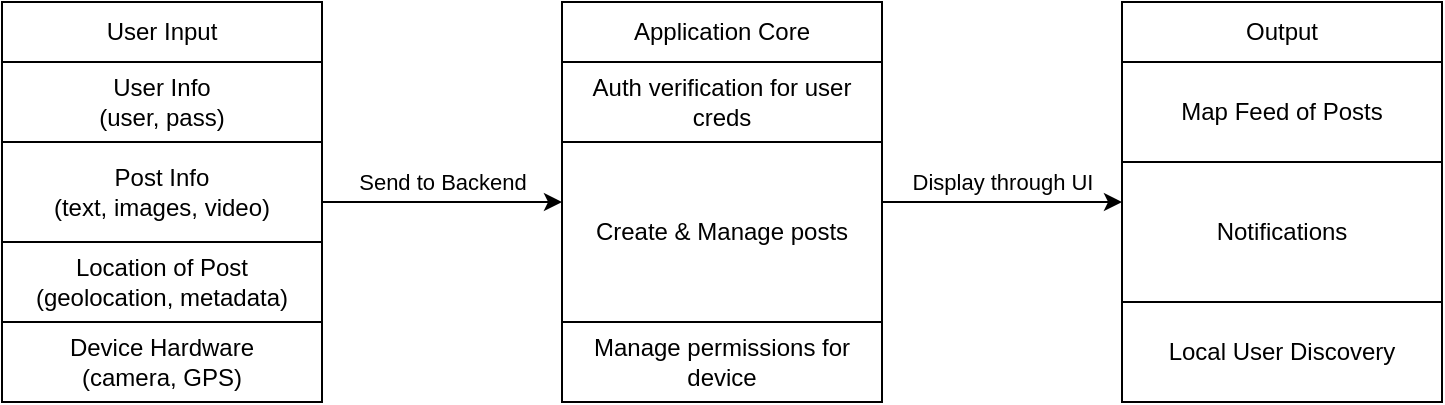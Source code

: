 <mxfile version="28.2.4">
  <diagram name="Page-1" id="UAXPRBSMlVz8UvEeHbpC">
    <mxGraphModel dx="800" dy="602" grid="1" gridSize="10" guides="1" tooltips="1" connect="1" arrows="1" fold="1" page="1" pageScale="1" pageWidth="850" pageHeight="1100" background="light-dark(#FFFFFF,#FFFFFF)" math="0" shadow="0">
      <root>
        <mxCell id="0" />
        <mxCell id="1" parent="0" />
        <mxCell id="o0Aq0cgtpdld315TeTkO-14" value="Send to Backend" style="edgeStyle=orthogonalEdgeStyle;rounded=0;orthogonalLoop=1;jettySize=auto;html=1;exitX=1;exitY=0.5;exitDx=0;exitDy=0;fontColor=light-dark(#000000,#000000);strokeColor=light-dark(#000000,#000000);labelBackgroundColor=none;spacingTop=-20;spacing=0;" edge="1" parent="1" source="o0Aq0cgtpdld315TeTkO-6" target="o0Aq0cgtpdld315TeTkO-10">
          <mxGeometry relative="1" as="geometry" />
        </mxCell>
        <mxCell id="o0Aq0cgtpdld315TeTkO-6" value="&lt;div&gt;User Input&lt;/div&gt;" style="swimlane;fontStyle=0;childLayout=stackLayout;horizontal=1;startSize=30;horizontalStack=0;resizeParent=1;resizeParentMax=0;resizeLast=0;collapsible=1;marginBottom=0;whiteSpace=wrap;html=1;fillColor=light-dark(#FFFFFF,#A7A7A7);strokeColor=light-dark(#000000,#000000);swimlaneFillColor=none;fontColor=light-dark(#000000,#060606);" vertex="1" parent="1">
          <mxGeometry x="40" y="160" width="160" height="200" as="geometry">
            <mxRectangle x="40" y="160" width="90" height="30" as="alternateBounds" />
          </mxGeometry>
        </mxCell>
        <mxCell id="o0Aq0cgtpdld315TeTkO-7" value="&lt;div&gt;User Info&lt;/div&gt;&lt;div&gt;(user, pass)&lt;/div&gt;" style="text;strokeColor=light-dark(#000000,#000000);fillColor=light-dark(#FFFFFF,#FCFCFC);align=center;verticalAlign=middle;spacingLeft=4;spacingRight=4;overflow=hidden;points=[[0,0.5],[1,0.5]];portConstraint=eastwest;rotatable=0;whiteSpace=wrap;html=1;fontColor=light-dark(#000000,#060606);" vertex="1" parent="o0Aq0cgtpdld315TeTkO-6">
          <mxGeometry y="30" width="160" height="40" as="geometry" />
        </mxCell>
        <mxCell id="o0Aq0cgtpdld315TeTkO-8" value="&lt;div&gt;Post Info&lt;/div&gt;&lt;div&gt;(text, images, video)&lt;/div&gt;" style="text;strokeColor=light-dark(#000000,#000000);fillColor=light-dark(#FFFFFF,#FCFCFC);align=center;verticalAlign=middle;spacingLeft=4;spacingRight=4;overflow=hidden;points=[[0,0.5],[1,0.5]];portConstraint=eastwest;rotatable=0;whiteSpace=wrap;html=1;fontColor=light-dark(#000000,#060606);" vertex="1" parent="o0Aq0cgtpdld315TeTkO-6">
          <mxGeometry y="70" width="160" height="50" as="geometry" />
        </mxCell>
        <mxCell id="o0Aq0cgtpdld315TeTkO-9" value="&lt;div&gt;Location of Post&lt;/div&gt;&lt;div&gt;(geolocation, metadata)&lt;/div&gt;" style="text;strokeColor=light-dark(#000000,#000000);fillColor=light-dark(#FFFFFF,#FCFCFC);align=center;verticalAlign=middle;spacingLeft=4;spacingRight=4;overflow=hidden;points=[[0,0.5],[1,0.5]];portConstraint=eastwest;rotatable=0;whiteSpace=wrap;html=1;fontColor=light-dark(#000000,#060606);" vertex="1" parent="o0Aq0cgtpdld315TeTkO-6">
          <mxGeometry y="120" width="160" height="40" as="geometry" />
        </mxCell>
        <mxCell id="o0Aq0cgtpdld315TeTkO-16" value="&lt;div&gt;Device Hardware&lt;/div&gt;&lt;div&gt;(camera, GPS)&lt;/div&gt;" style="text;strokeColor=light-dark(#000000,#000000);fillColor=light-dark(#FFFFFF,#FCFCFC);align=center;verticalAlign=middle;spacingLeft=4;spacingRight=4;overflow=hidden;points=[[0,0.5],[1,0.5]];portConstraint=eastwest;rotatable=0;whiteSpace=wrap;html=1;fontColor=light-dark(#000000,#060606);" vertex="1" parent="o0Aq0cgtpdld315TeTkO-6">
          <mxGeometry y="160" width="160" height="40" as="geometry" />
        </mxCell>
        <mxCell id="o0Aq0cgtpdld315TeTkO-22" value="Display through UI" style="edgeStyle=orthogonalEdgeStyle;rounded=0;orthogonalLoop=1;jettySize=auto;html=1;exitX=1;exitY=0.5;exitDx=0;exitDy=0;strokeColor=light-dark(#000000,#101010);spacingTop=-20;labelBackgroundColor=none;fontColor=light-dark(#000000,#000000);" edge="1" parent="1" source="o0Aq0cgtpdld315TeTkO-10" target="o0Aq0cgtpdld315TeTkO-17">
          <mxGeometry relative="1" as="geometry" />
        </mxCell>
        <mxCell id="o0Aq0cgtpdld315TeTkO-10" value="Application Core" style="swimlane;fontStyle=0;childLayout=stackLayout;horizontal=1;startSize=30;horizontalStack=0;resizeParent=1;resizeParentMax=0;resizeLast=0;collapsible=1;marginBottom=0;whiteSpace=wrap;html=1;fillColor=light-dark(#FFFFFF,#A7A7A7);strokeColor=light-dark(#000000,#000000);swimlaneFillColor=none;fontColor=light-dark(#000000,#060606);" vertex="1" parent="1">
          <mxGeometry x="320" y="160" width="160" height="200" as="geometry" />
        </mxCell>
        <mxCell id="o0Aq0cgtpdld315TeTkO-11" value="Auth verification for user creds" style="text;strokeColor=light-dark(#000000,#000000);fillColor=light-dark(#FFFFFF,#FCFCFC);align=center;verticalAlign=middle;spacingLeft=4;spacingRight=4;overflow=hidden;points=[[0,0.5],[1,0.5]];portConstraint=eastwest;rotatable=0;whiteSpace=wrap;html=1;fontColor=light-dark(#000000,#060606);" vertex="1" parent="o0Aq0cgtpdld315TeTkO-10">
          <mxGeometry y="30" width="160" height="40" as="geometry" />
        </mxCell>
        <mxCell id="o0Aq0cgtpdld315TeTkO-12" value="Create &amp;amp; Manage posts" style="text;strokeColor=light-dark(#000000,#000000);fillColor=light-dark(#FFFFFF,#FCFCFC);align=center;verticalAlign=middle;spacingLeft=4;spacingRight=4;overflow=hidden;points=[[0,0.5],[1,0.5]];portConstraint=eastwest;rotatable=0;whiteSpace=wrap;html=1;fontColor=light-dark(#000000,#060606);" vertex="1" parent="o0Aq0cgtpdld315TeTkO-10">
          <mxGeometry y="70" width="160" height="90" as="geometry" />
        </mxCell>
        <mxCell id="o0Aq0cgtpdld315TeTkO-15" value="Manage permissions for device" style="text;strokeColor=light-dark(#000000,#000000);fillColor=light-dark(#FFFFFF,#FCFCFC);align=center;verticalAlign=middle;spacingLeft=4;spacingRight=4;overflow=hidden;points=[[0,0.5],[1,0.5]];portConstraint=eastwest;rotatable=0;whiteSpace=wrap;html=1;fontColor=light-dark(#000000,#060606);" vertex="1" parent="o0Aq0cgtpdld315TeTkO-10">
          <mxGeometry y="160" width="160" height="40" as="geometry" />
        </mxCell>
        <mxCell id="o0Aq0cgtpdld315TeTkO-17" value="&lt;div&gt;Output&lt;/div&gt;" style="swimlane;fontStyle=0;childLayout=stackLayout;horizontal=1;startSize=30;horizontalStack=0;resizeParent=1;resizeParentMax=0;resizeLast=0;collapsible=1;marginBottom=0;whiteSpace=wrap;html=1;fillColor=light-dark(#FFFFFF,#A7A7A7);strokeColor=light-dark(#000000,#000000);swimlaneFillColor=none;fontColor=light-dark(#000000,#060606);" vertex="1" parent="1">
          <mxGeometry x="600" y="160" width="160" height="200" as="geometry" />
        </mxCell>
        <mxCell id="o0Aq0cgtpdld315TeTkO-18" value="Map Feed of Posts" style="text;strokeColor=light-dark(#000000,#000000);fillColor=light-dark(#FFFFFF,#FCFCFC);align=center;verticalAlign=middle;spacingLeft=4;spacingRight=4;overflow=hidden;points=[[0,0.5],[1,0.5]];portConstraint=eastwest;rotatable=0;whiteSpace=wrap;html=1;fontColor=light-dark(#000000,#060606);" vertex="1" parent="o0Aq0cgtpdld315TeTkO-17">
          <mxGeometry y="30" width="160" height="50" as="geometry" />
        </mxCell>
        <mxCell id="o0Aq0cgtpdld315TeTkO-19" value="Notifications" style="text;strokeColor=light-dark(#000000,#000000);fillColor=light-dark(#FFFFFF,#FCFCFC);align=center;verticalAlign=middle;spacingLeft=4;spacingRight=4;overflow=hidden;points=[[0,0.5],[1,0.5]];portConstraint=eastwest;rotatable=0;whiteSpace=wrap;html=1;fontColor=light-dark(#000000,#060606);" vertex="1" parent="o0Aq0cgtpdld315TeTkO-17">
          <mxGeometry y="80" width="160" height="70" as="geometry" />
        </mxCell>
        <mxCell id="o0Aq0cgtpdld315TeTkO-20" value="Local User Discovery" style="text;strokeColor=light-dark(#000000,#000000);fillColor=light-dark(#FFFFFF,#FCFCFC);align=center;verticalAlign=middle;spacingLeft=4;spacingRight=4;overflow=hidden;points=[[0,0.5],[1,0.5]];portConstraint=eastwest;rotatable=0;whiteSpace=wrap;html=1;fontColor=light-dark(#000000,#060606);" vertex="1" parent="o0Aq0cgtpdld315TeTkO-17">
          <mxGeometry y="150" width="160" height="50" as="geometry" />
        </mxCell>
      </root>
    </mxGraphModel>
  </diagram>
</mxfile>
